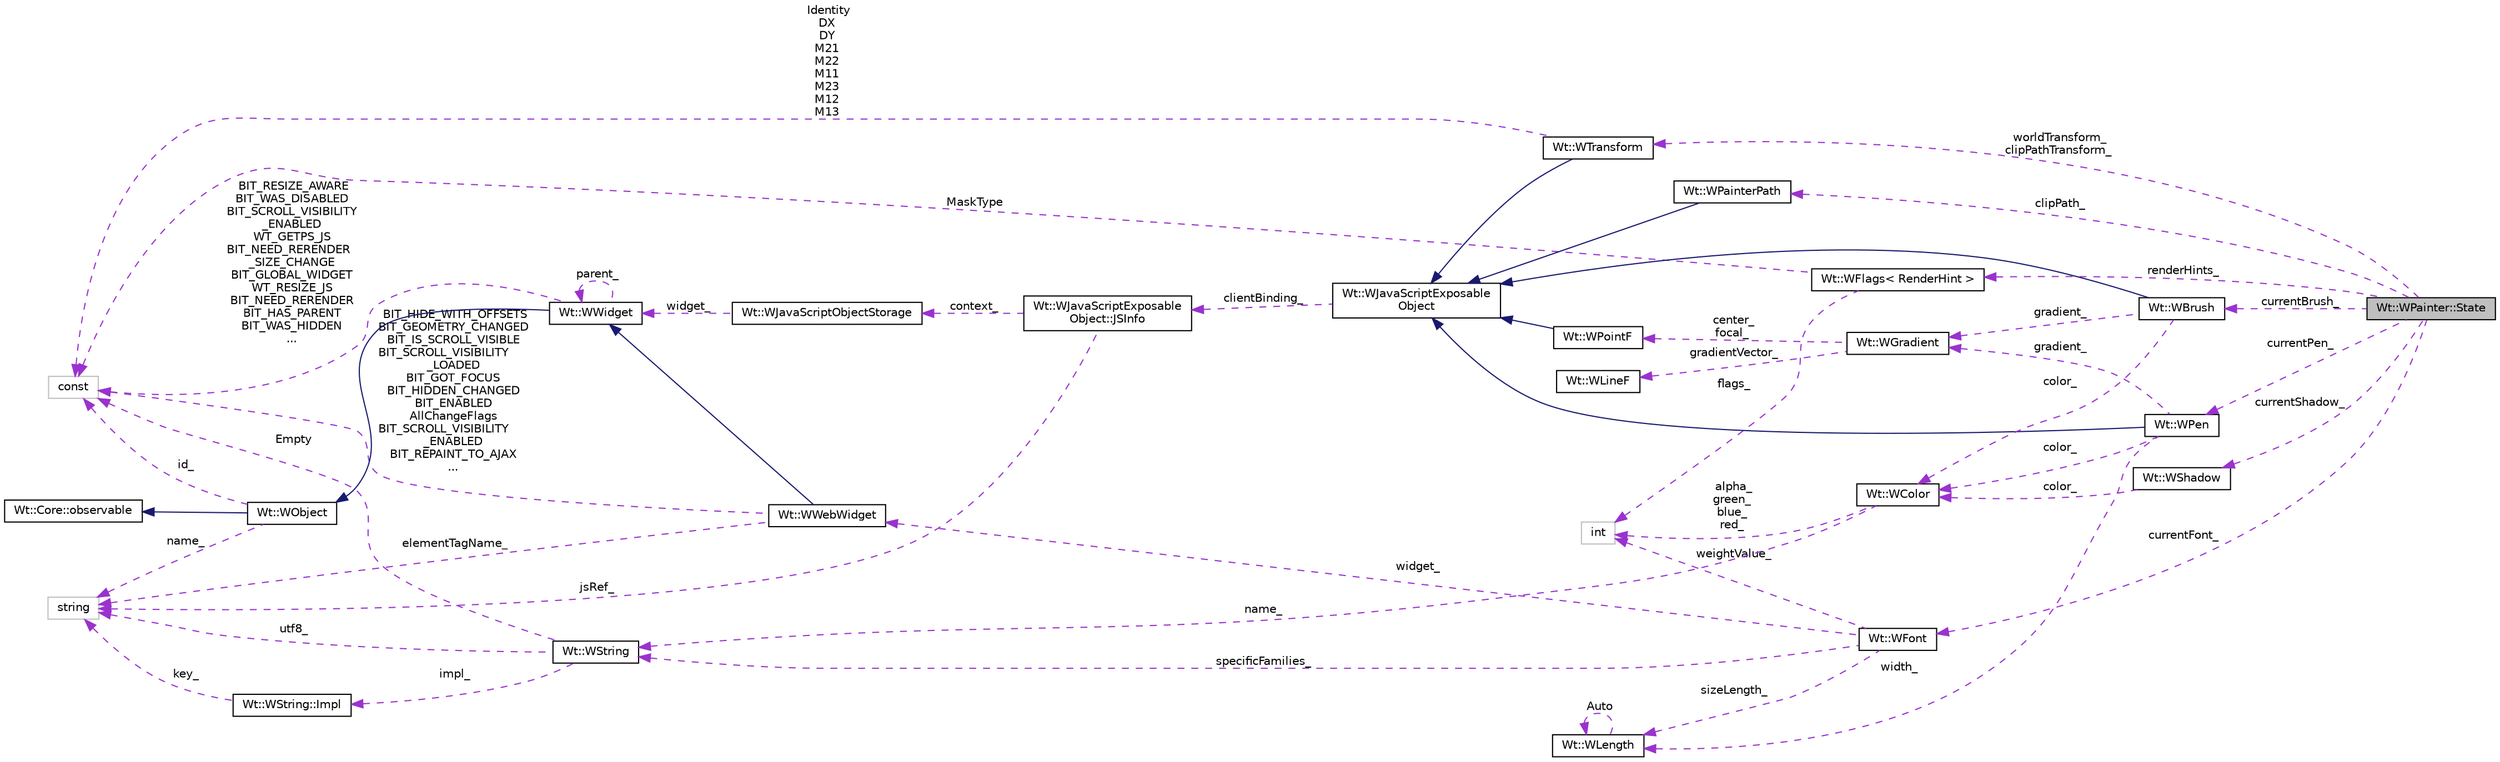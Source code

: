 digraph "Wt::WPainter::State"
{
 // LATEX_PDF_SIZE
  edge [fontname="Helvetica",fontsize="10",labelfontname="Helvetica",labelfontsize="10"];
  node [fontname="Helvetica",fontsize="10",shape=record];
  rankdir="LR";
  Node1 [label="Wt::WPainter::State",height=0.2,width=0.4,color="black", fillcolor="grey75", style="filled", fontcolor="black",tooltip=" "];
  Node2 -> Node1 [dir="back",color="darkorchid3",fontsize="10",style="dashed",label=" renderHints_" ,fontname="Helvetica"];
  Node2 [label="Wt::WFlags\< RenderHint \>",height=0.2,width=0.4,color="black", fillcolor="white", style="filled",URL="$classWt_1_1WFlags.html",tooltip=" "];
  Node3 -> Node2 [dir="back",color="darkorchid3",fontsize="10",style="dashed",label=" flags_" ,fontname="Helvetica"];
  Node3 [label="int",height=0.2,width=0.4,color="grey75", fillcolor="white", style="filled",tooltip=" "];
  Node4 -> Node2 [dir="back",color="darkorchid3",fontsize="10",style="dashed",label=" MaskType" ,fontname="Helvetica"];
  Node4 [label="const",height=0.2,width=0.4,color="grey75", fillcolor="white", style="filled",tooltip=" "];
  Node5 -> Node1 [dir="back",color="darkorchid3",fontsize="10",style="dashed",label=" clipPath_" ,fontname="Helvetica"];
  Node5 [label="Wt::WPainterPath",height=0.2,width=0.4,color="black", fillcolor="white", style="filled",URL="$classWt_1_1WPainterPath.html",tooltip="A path defining a shape."];
  Node6 -> Node5 [dir="back",color="midnightblue",fontsize="10",style="solid",fontname="Helvetica"];
  Node6 [label="Wt::WJavaScriptExposable\lObject",height=0.2,width=0.4,color="black", fillcolor="white", style="filled",URL="$classWt_1_1WJavaScriptExposableObject.html",tooltip="A JavaScript exposable object."];
  Node7 -> Node6 [dir="back",color="darkorchid3",fontsize="10",style="dashed",label=" clientBinding_" ,fontname="Helvetica"];
  Node7 [label="Wt::WJavaScriptExposable\lObject::JSInfo",height=0.2,width=0.4,color="black", fillcolor="white", style="filled",URL="$structWt_1_1WJavaScriptExposableObject_1_1JSInfo.html",tooltip=" "];
  Node8 -> Node7 [dir="back",color="darkorchid3",fontsize="10",style="dashed",label=" jsRef_" ,fontname="Helvetica"];
  Node8 [label="string",height=0.2,width=0.4,color="grey75", fillcolor="white", style="filled",tooltip=" "];
  Node9 -> Node7 [dir="back",color="darkorchid3",fontsize="10",style="dashed",label=" context_" ,fontname="Helvetica"];
  Node9 [label="Wt::WJavaScriptObjectStorage",height=0.2,width=0.4,color="black", fillcolor="white", style="filled",URL="$classWt_1_1WJavaScriptObjectStorage.html",tooltip=" "];
  Node10 -> Node9 [dir="back",color="darkorchid3",fontsize="10",style="dashed",label=" widget_" ,fontname="Helvetica"];
  Node10 [label="Wt::WWidget",height=0.2,width=0.4,color="black", fillcolor="white", style="filled",URL="$classWt_1_1WWidget.html",tooltip="The abstract base class for a user-interface component."];
  Node11 -> Node10 [dir="back",color="midnightblue",fontsize="10",style="solid",fontname="Helvetica"];
  Node11 [label="Wt::WObject",height=0.2,width=0.4,color="black", fillcolor="white", style="filled",URL="$classWt_1_1WObject.html",tooltip="A base class for objects that participate in the signal/slot system."];
  Node12 -> Node11 [dir="back",color="midnightblue",fontsize="10",style="solid",fontname="Helvetica"];
  Node12 [label="Wt::Core::observable",height=0.2,width=0.4,color="black", fillcolor="white", style="filled",URL="$classWt_1_1Core_1_1observable.html",tooltip="A base class for objects whose life-time can be tracked."];
  Node8 -> Node11 [dir="back",color="darkorchid3",fontsize="10",style="dashed",label=" name_" ,fontname="Helvetica"];
  Node4 -> Node11 [dir="back",color="darkorchid3",fontsize="10",style="dashed",label=" id_" ,fontname="Helvetica"];
  Node10 -> Node10 [dir="back",color="darkorchid3",fontsize="10",style="dashed",label=" parent_" ,fontname="Helvetica"];
  Node4 -> Node10 [dir="back",color="darkorchid3",fontsize="10",style="dashed",label=" BIT_RESIZE_AWARE\nBIT_WAS_DISABLED\nBIT_SCROLL_VISIBILITY\l_ENABLED\nWT_GETPS_JS\nBIT_NEED_RERENDER\l_SIZE_CHANGE\nBIT_GLOBAL_WIDGET\nWT_RESIZE_JS\nBIT_NEED_RERENDER\nBIT_HAS_PARENT\nBIT_WAS_HIDDEN\n..." ,fontname="Helvetica"];
  Node13 -> Node1 [dir="back",color="darkorchid3",fontsize="10",style="dashed",label=" worldTransform_\nclipPathTransform_" ,fontname="Helvetica"];
  Node13 [label="Wt::WTransform",height=0.2,width=0.4,color="black", fillcolor="white", style="filled",URL="$classWt_1_1WTransform.html",tooltip="A value class that defines a 2D affine transformation matrix."];
  Node6 -> Node13 [dir="back",color="midnightblue",fontsize="10",style="solid",fontname="Helvetica"];
  Node4 -> Node13 [dir="back",color="darkorchid3",fontsize="10",style="dashed",label=" Identity\nDX\nDY\nM21\nM22\nM11\nM23\nM12\nM13" ,fontname="Helvetica"];
  Node14 -> Node1 [dir="back",color="darkorchid3",fontsize="10",style="dashed",label=" currentShadow_" ,fontname="Helvetica"];
  Node14 [label="Wt::WShadow",height=0.2,width=0.4,color="black", fillcolor="white", style="filled",URL="$classWt_1_1WShadow.html",tooltip="A value class that defines a shadow style."];
  Node15 -> Node14 [dir="back",color="darkorchid3",fontsize="10",style="dashed",label=" color_" ,fontname="Helvetica"];
  Node15 [label="Wt::WColor",height=0.2,width=0.4,color="black", fillcolor="white", style="filled",URL="$classWt_1_1WColor.html",tooltip="A value class that defines a color."];
  Node16 -> Node15 [dir="back",color="darkorchid3",fontsize="10",style="dashed",label=" name_" ,fontname="Helvetica"];
  Node16 [label="Wt::WString",height=0.2,width=0.4,color="black", fillcolor="white", style="filled",URL="$classWt_1_1WString.html",tooltip="A value class which describes a locale-aware unicode string."];
  Node17 -> Node16 [dir="back",color="darkorchid3",fontsize="10",style="dashed",label=" impl_" ,fontname="Helvetica"];
  Node17 [label="Wt::WString::Impl",height=0.2,width=0.4,color="black", fillcolor="white", style="filled",URL="$structWt_1_1WString_1_1Impl.html",tooltip=" "];
  Node8 -> Node17 [dir="back",color="darkorchid3",fontsize="10",style="dashed",label=" key_" ,fontname="Helvetica"];
  Node8 -> Node16 [dir="back",color="darkorchid3",fontsize="10",style="dashed",label=" utf8_" ,fontname="Helvetica"];
  Node4 -> Node16 [dir="back",color="darkorchid3",fontsize="10",style="dashed",label=" Empty" ,fontname="Helvetica"];
  Node3 -> Node15 [dir="back",color="darkorchid3",fontsize="10",style="dashed",label=" alpha_\ngreen_\nblue_\nred_" ,fontname="Helvetica"];
  Node18 -> Node1 [dir="back",color="darkorchid3",fontsize="10",style="dashed",label=" currentBrush_" ,fontname="Helvetica"];
  Node18 [label="Wt::WBrush",height=0.2,width=0.4,color="black", fillcolor="white", style="filled",URL="$classWt_1_1WBrush.html",tooltip="A value class that defines the style for filling a path."];
  Node6 -> Node18 [dir="back",color="midnightblue",fontsize="10",style="solid",fontname="Helvetica"];
  Node15 -> Node18 [dir="back",color="darkorchid3",fontsize="10",style="dashed",label=" color_" ,fontname="Helvetica"];
  Node19 -> Node18 [dir="back",color="darkorchid3",fontsize="10",style="dashed",label=" gradient_" ,fontname="Helvetica"];
  Node19 [label="Wt::WGradient",height=0.2,width=0.4,color="black", fillcolor="white", style="filled",URL="$classWt_1_1WGradient.html",tooltip="A linear or radial gradient."];
  Node20 -> Node19 [dir="back",color="darkorchid3",fontsize="10",style="dashed",label=" center_\nfocal_" ,fontname="Helvetica"];
  Node20 [label="Wt::WPointF",height=0.2,width=0.4,color="black", fillcolor="white", style="filled",URL="$classWt_1_1WPointF.html",tooltip="A value class that defines a 2D point."];
  Node6 -> Node20 [dir="back",color="midnightblue",fontsize="10",style="solid",fontname="Helvetica"];
  Node21 -> Node19 [dir="back",color="darkorchid3",fontsize="10",style="dashed",label=" gradientVector_" ,fontname="Helvetica"];
  Node21 [label="Wt::WLineF",height=0.2,width=0.4,color="black", fillcolor="white", style="filled",URL="$classWt_1_1WLineF.html",tooltip="Utility class that defines a single line."];
  Node22 -> Node1 [dir="back",color="darkorchid3",fontsize="10",style="dashed",label=" currentPen_" ,fontname="Helvetica"];
  Node22 [label="Wt::WPen",height=0.2,width=0.4,color="black", fillcolor="white", style="filled",URL="$classWt_1_1WPen.html",tooltip="A value class that defines the style for pen strokes."];
  Node6 -> Node22 [dir="back",color="midnightblue",fontsize="10",style="solid",fontname="Helvetica"];
  Node15 -> Node22 [dir="back",color="darkorchid3",fontsize="10",style="dashed",label=" color_" ,fontname="Helvetica"];
  Node19 -> Node22 [dir="back",color="darkorchid3",fontsize="10",style="dashed",label=" gradient_" ,fontname="Helvetica"];
  Node23 -> Node22 [dir="back",color="darkorchid3",fontsize="10",style="dashed",label=" width_" ,fontname="Helvetica"];
  Node23 [label="Wt::WLength",height=0.2,width=0.4,color="black", fillcolor="white", style="filled",URL="$classWt_1_1WLength.html",tooltip="A value class that describes a CSS length."];
  Node23 -> Node23 [dir="back",color="darkorchid3",fontsize="10",style="dashed",label=" Auto" ,fontname="Helvetica"];
  Node24 -> Node1 [dir="back",color="darkorchid3",fontsize="10",style="dashed",label=" currentFont_" ,fontname="Helvetica"];
  Node24 [label="Wt::WFont",height=0.2,width=0.4,color="black", fillcolor="white", style="filled",URL="$classWt_1_1WFont.html",tooltip="A value class that describes a font."];
  Node16 -> Node24 [dir="back",color="darkorchid3",fontsize="10",style="dashed",label=" specificFamilies_" ,fontname="Helvetica"];
  Node3 -> Node24 [dir="back",color="darkorchid3",fontsize="10",style="dashed",label=" weightValue_" ,fontname="Helvetica"];
  Node25 -> Node24 [dir="back",color="darkorchid3",fontsize="10",style="dashed",label=" widget_" ,fontname="Helvetica"];
  Node25 [label="Wt::WWebWidget",height=0.2,width=0.4,color="black", fillcolor="white", style="filled",URL="$classWt_1_1WWebWidget.html",tooltip="A base class for widgets with an HTML counterpart."];
  Node10 -> Node25 [dir="back",color="midnightblue",fontsize="10",style="solid",fontname="Helvetica"];
  Node8 -> Node25 [dir="back",color="darkorchid3",fontsize="10",style="dashed",label=" elementTagName_" ,fontname="Helvetica"];
  Node4 -> Node25 [dir="back",color="darkorchid3",fontsize="10",style="dashed",label=" BIT_HIDE_WITH_OFFSETS\nBIT_GEOMETRY_CHANGED\nBIT_IS_SCROLL_VISIBLE\nBIT_SCROLL_VISIBILITY\l_LOADED\nBIT_GOT_FOCUS\nBIT_HIDDEN_CHANGED\nBIT_ENABLED\nAllChangeFlags\nBIT_SCROLL_VISIBILITY\l_ENABLED\nBIT_REPAINT_TO_AJAX\n..." ,fontname="Helvetica"];
  Node23 -> Node24 [dir="back",color="darkorchid3",fontsize="10",style="dashed",label=" sizeLength_" ,fontname="Helvetica"];
}
